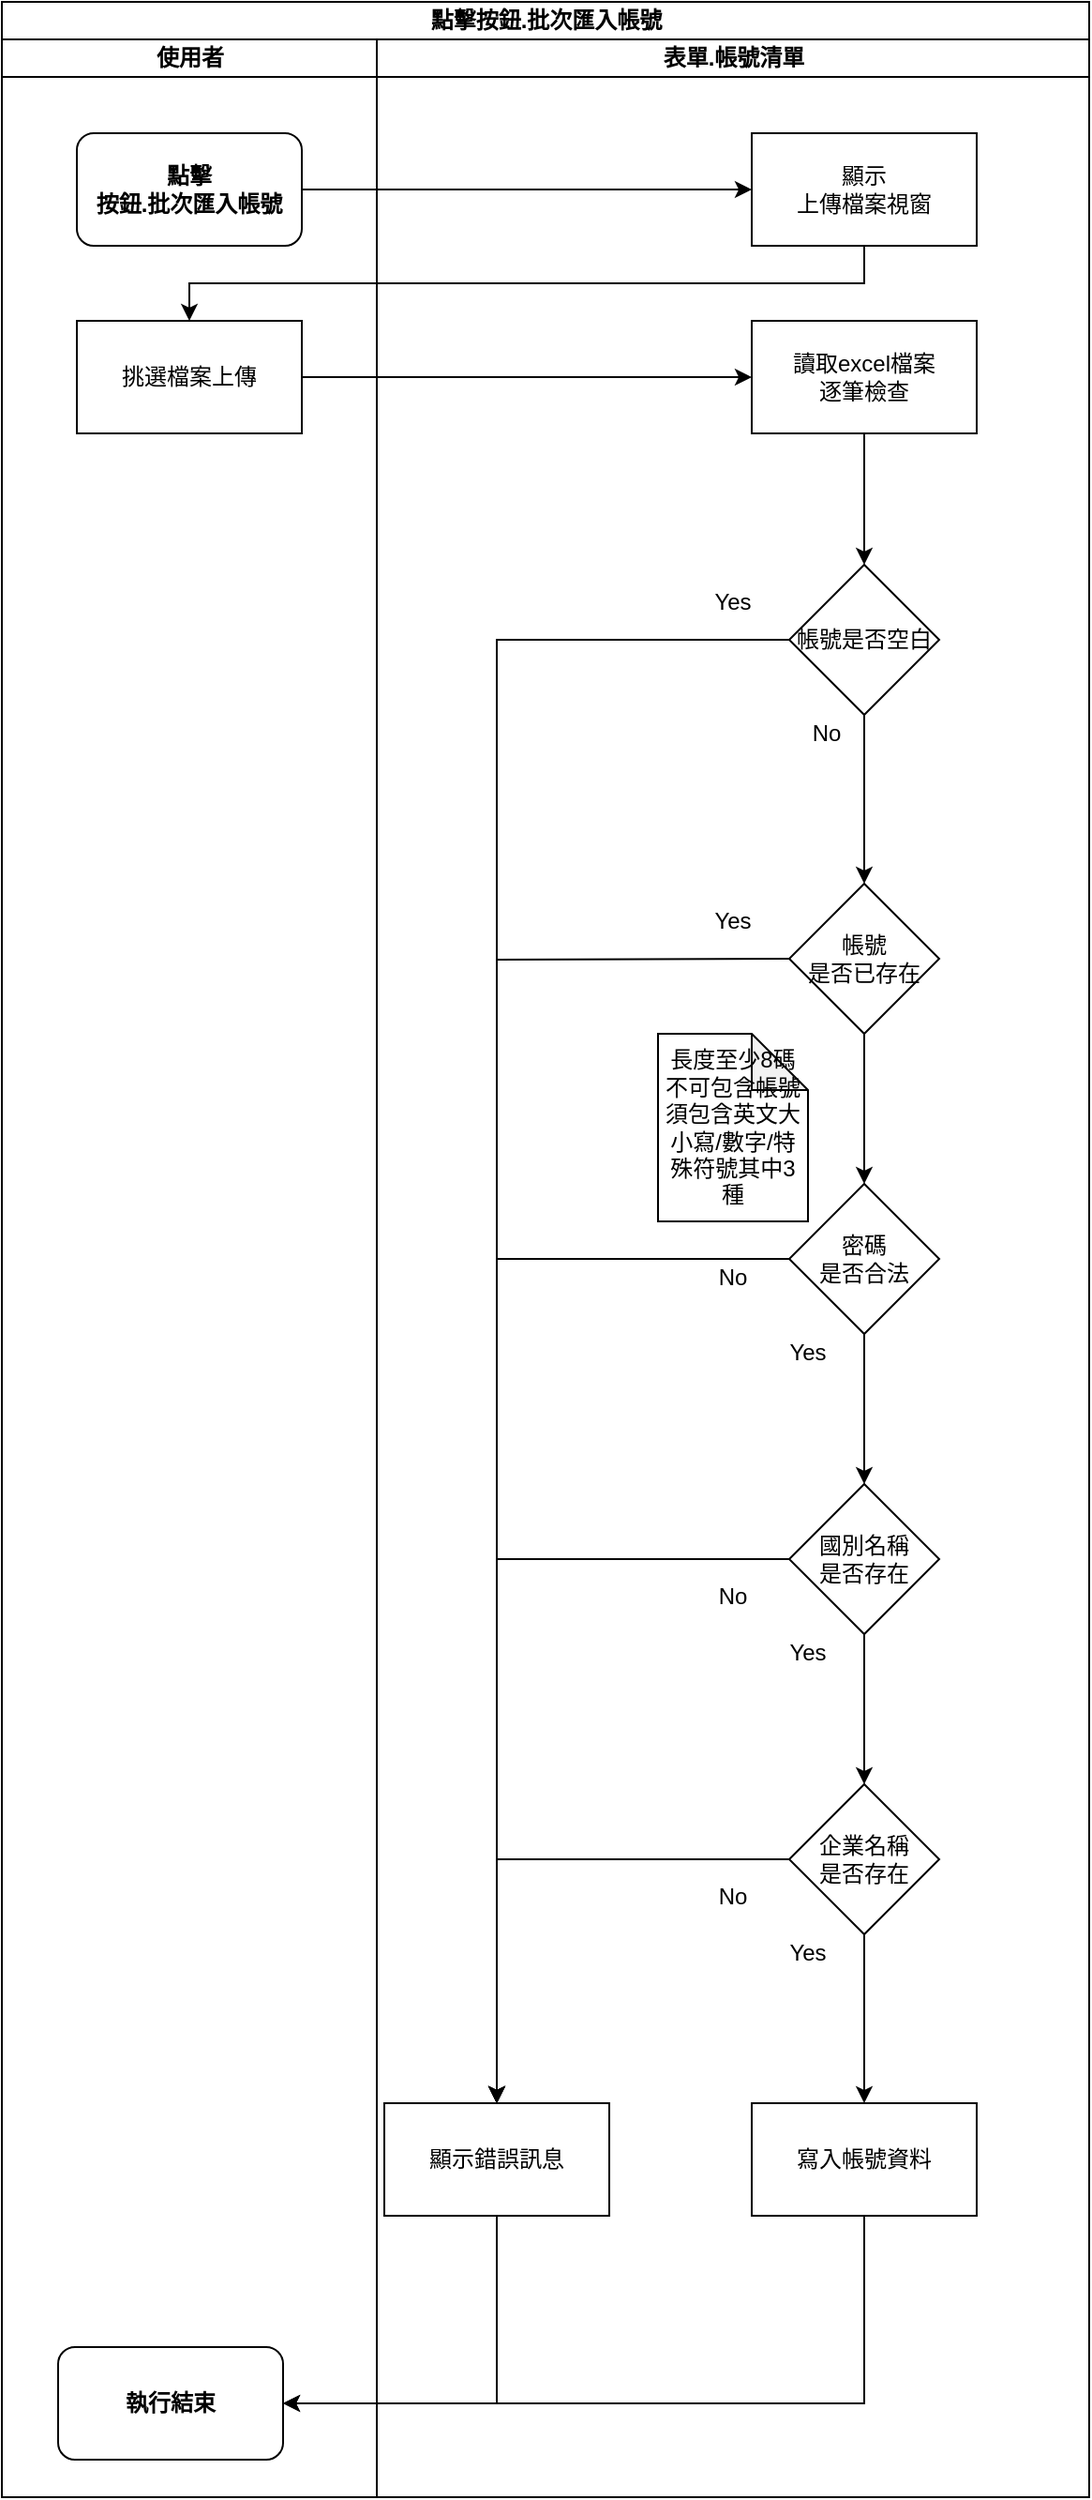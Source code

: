 <mxfile version="13.6.2" type="device" pages="2"><diagram id="v0iWJXlDz7FW8fnPhkBc" name="點擊按鈕.批次匯入帳號"><mxGraphModel dx="1422" dy="822" grid="1" gridSize="10" guides="1" tooltips="1" connect="1" arrows="1" fold="1" page="1" pageScale="1" pageWidth="827" pageHeight="1169" math="0" shadow="0"><root><mxCell id="0"/><mxCell id="1" parent="0"/><mxCell id="dd5Cc8fs5NVALOcFrLfS-1" value="點擊按鈕.批次匯入帳號" style="swimlane;html=1;childLayout=stackLayout;resizeParent=1;resizeParentMax=0;startSize=20;" vertex="1" parent="1"><mxGeometry x="190" y="370" width="580" height="1330" as="geometry"/></mxCell><mxCell id="dd5Cc8fs5NVALOcFrLfS-7" style="edgeStyle=orthogonalEdgeStyle;rounded=0;orthogonalLoop=1;jettySize=auto;html=1;" edge="1" parent="dd5Cc8fs5NVALOcFrLfS-1" source="dd5Cc8fs5NVALOcFrLfS-4" target="dd5Cc8fs5NVALOcFrLfS-6"><mxGeometry relative="1" as="geometry"/></mxCell><mxCell id="dd5Cc8fs5NVALOcFrLfS-10" value="" style="edgeStyle=orthogonalEdgeStyle;rounded=0;orthogonalLoop=1;jettySize=auto;html=1;exitX=0.5;exitY=1;exitDx=0;exitDy=0;" edge="1" parent="dd5Cc8fs5NVALOcFrLfS-1" source="dd5Cc8fs5NVALOcFrLfS-6" target="dd5Cc8fs5NVALOcFrLfS-9"><mxGeometry relative="1" as="geometry"/></mxCell><mxCell id="dd5Cc8fs5NVALOcFrLfS-13" value="" style="edgeStyle=orthogonalEdgeStyle;rounded=0;orthogonalLoop=1;jettySize=auto;html=1;" edge="1" parent="dd5Cc8fs5NVALOcFrLfS-1" source="dd5Cc8fs5NVALOcFrLfS-9" target="dd5Cc8fs5NVALOcFrLfS-12"><mxGeometry relative="1" as="geometry"/></mxCell><mxCell id="dd5Cc8fs5NVALOcFrLfS-2" value="使用者" style="swimlane;html=1;startSize=20;" vertex="1" parent="dd5Cc8fs5NVALOcFrLfS-1"><mxGeometry y="20" width="200" height="1310" as="geometry"/></mxCell><mxCell id="dd5Cc8fs5NVALOcFrLfS-9" value="挑選檔案上傳" style="whiteSpace=wrap;html=1;rounded=0;" vertex="1" parent="dd5Cc8fs5NVALOcFrLfS-2"><mxGeometry x="40" y="150" width="120" height="60" as="geometry"/></mxCell><mxCell id="dd5Cc8fs5NVALOcFrLfS-4" value="&lt;span style=&quot;font-weight: 700&quot;&gt;點擊&lt;br&gt;&lt;/span&gt;&lt;span style=&quot;font-weight: 700&quot;&gt;按鈕.批次匯入帳號&lt;/span&gt;&lt;span style=&quot;font-weight: 700&quot;&gt;&lt;br&gt;&lt;/span&gt;" style="rounded=1;whiteSpace=wrap;html=1;" vertex="1" parent="dd5Cc8fs5NVALOcFrLfS-2"><mxGeometry x="40" y="50" width="120" height="60" as="geometry"/></mxCell><mxCell id="dd5Cc8fs5NVALOcFrLfS-5" value="表單.帳號清單" style="swimlane;html=1;startSize=20;" vertex="1" parent="dd5Cc8fs5NVALOcFrLfS-1"><mxGeometry x="200" y="20" width="380" height="1310" as="geometry"/></mxCell><mxCell id="dd5Cc8fs5NVALOcFrLfS-45" value="No" style="text;html=1;strokeColor=none;fillColor=none;align=center;verticalAlign=middle;whiteSpace=wrap;rounded=0;" vertex="1" parent="dd5Cc8fs5NVALOcFrLfS-5"><mxGeometry x="170" y="820" width="40" height="20" as="geometry"/></mxCell><mxCell id="dd5Cc8fs5NVALOcFrLfS-39" value="Yes" style="text;html=1;strokeColor=none;fillColor=none;align=center;verticalAlign=middle;whiteSpace=wrap;rounded=0;" vertex="1" parent="dd5Cc8fs5NVALOcFrLfS-5"><mxGeometry x="170" y="290" width="40" height="20" as="geometry"/></mxCell><mxCell id="dd5Cc8fs5NVALOcFrLfS-38" value="Yes" style="text;html=1;strokeColor=none;fillColor=none;align=center;verticalAlign=middle;whiteSpace=wrap;rounded=0;" vertex="1" parent="dd5Cc8fs5NVALOcFrLfS-5"><mxGeometry x="170" y="460" width="40" height="20" as="geometry"/></mxCell><mxCell id="dd5Cc8fs5NVALOcFrLfS-44" value="No" style="text;html=1;strokeColor=none;fillColor=none;align=center;verticalAlign=middle;whiteSpace=wrap;rounded=0;" vertex="1" parent="dd5Cc8fs5NVALOcFrLfS-5"><mxGeometry x="170" y="650" width="40" height="20" as="geometry"/></mxCell><mxCell id="dd5Cc8fs5NVALOcFrLfS-46" value="No" style="text;html=1;strokeColor=none;fillColor=none;align=center;verticalAlign=middle;whiteSpace=wrap;rounded=0;" vertex="1" parent="dd5Cc8fs5NVALOcFrLfS-5"><mxGeometry x="170" y="980" width="40" height="20" as="geometry"/></mxCell><mxCell id="dd5Cc8fs5NVALOcFrLfS-42" value="Yes" style="text;html=1;strokeColor=none;fillColor=none;align=center;verticalAlign=middle;whiteSpace=wrap;rounded=0;" vertex="1" parent="dd5Cc8fs5NVALOcFrLfS-5"><mxGeometry x="210" y="1010" width="40" height="20" as="geometry"/></mxCell><mxCell id="dd5Cc8fs5NVALOcFrLfS-40" value="Yes" style="text;html=1;strokeColor=none;fillColor=none;align=center;verticalAlign=middle;whiteSpace=wrap;rounded=0;" vertex="1" parent="dd5Cc8fs5NVALOcFrLfS-5"><mxGeometry x="210" y="690" width="40" height="20" as="geometry"/></mxCell><mxCell id="dd5Cc8fs5NVALOcFrLfS-41" value="Yes" style="text;html=1;strokeColor=none;fillColor=none;align=center;verticalAlign=middle;whiteSpace=wrap;rounded=0;" vertex="1" parent="dd5Cc8fs5NVALOcFrLfS-5"><mxGeometry x="210" y="850" width="40" height="20" as="geometry"/></mxCell><mxCell id="dd5Cc8fs5NVALOcFrLfS-43" value="No" style="text;html=1;strokeColor=none;fillColor=none;align=center;verticalAlign=middle;whiteSpace=wrap;rounded=0;" vertex="1" parent="dd5Cc8fs5NVALOcFrLfS-5"><mxGeometry x="220" y="360" width="40" height="20" as="geometry"/></mxCell><mxCell id="dd5Cc8fs5NVALOcFrLfS-15" value="帳號是否空白" style="rhombus;whiteSpace=wrap;html=1;rounded=0;" vertex="1" parent="dd5Cc8fs5NVALOcFrLfS-5"><mxGeometry x="220" y="280" width="80" height="80" as="geometry"/></mxCell><mxCell id="dd5Cc8fs5NVALOcFrLfS-12" value="讀取excel檔案&lt;br&gt;逐筆檢查" style="whiteSpace=wrap;html=1;rounded=0;" vertex="1" parent="dd5Cc8fs5NVALOcFrLfS-5"><mxGeometry x="200" y="150" width="120" height="60" as="geometry"/></mxCell><mxCell id="dd5Cc8fs5NVALOcFrLfS-6" value="顯示&lt;br&gt;上傳檔案視窗" style="rounded=0;whiteSpace=wrap;html=1;" vertex="1" parent="dd5Cc8fs5NVALOcFrLfS-5"><mxGeometry x="200" y="50" width="120" height="60" as="geometry"/></mxCell><mxCell id="dd5Cc8fs5NVALOcFrLfS-16" value="" style="edgeStyle=orthogonalEdgeStyle;rounded=0;orthogonalLoop=1;jettySize=auto;html=1;" edge="1" parent="dd5Cc8fs5NVALOcFrLfS-5" source="dd5Cc8fs5NVALOcFrLfS-12" target="dd5Cc8fs5NVALOcFrLfS-15"><mxGeometry relative="1" as="geometry"/></mxCell><mxCell id="dd5Cc8fs5NVALOcFrLfS-18" value="" style="edgeStyle=orthogonalEdgeStyle;rounded=0;orthogonalLoop=1;jettySize=auto;html=1;" edge="1" parent="dd5Cc8fs5NVALOcFrLfS-5" source="dd5Cc8fs5NVALOcFrLfS-15" target="dd5Cc8fs5NVALOcFrLfS-17"><mxGeometry relative="1" as="geometry"><mxPoint x="150" y="450" as="targetPoint"/></mxGeometry></mxCell><mxCell id="dd5Cc8fs5NVALOcFrLfS-36" style="edgeStyle=orthogonalEdgeStyle;rounded=0;orthogonalLoop=1;jettySize=auto;html=1;" edge="1" parent="dd5Cc8fs5NVALOcFrLfS-5" source="dd5Cc8fs5NVALOcFrLfS-15" target="dd5Cc8fs5NVALOcFrLfS-19"><mxGeometry relative="1" as="geometry"/></mxCell><mxCell id="dd5Cc8fs5NVALOcFrLfS-21" style="edgeStyle=orthogonalEdgeStyle;rounded=0;orthogonalLoop=1;jettySize=auto;html=1;" edge="1" parent="dd5Cc8fs5NVALOcFrLfS-5" target="dd5Cc8fs5NVALOcFrLfS-17"><mxGeometry relative="1" as="geometry"><mxPoint x="220" y="490" as="sourcePoint"/></mxGeometry></mxCell><mxCell id="dd5Cc8fs5NVALOcFrLfS-25" style="edgeStyle=orthogonalEdgeStyle;rounded=0;orthogonalLoop=1;jettySize=auto;html=1;" edge="1" parent="dd5Cc8fs5NVALOcFrLfS-5" source="dd5Cc8fs5NVALOcFrLfS-22" target="dd5Cc8fs5NVALOcFrLfS-17"><mxGeometry relative="1" as="geometry"/></mxCell><mxCell id="dd5Cc8fs5NVALOcFrLfS-27" value="" style="edgeStyle=orthogonalEdgeStyle;rounded=0;orthogonalLoop=1;jettySize=auto;html=1;" edge="1" parent="dd5Cc8fs5NVALOcFrLfS-5" source="dd5Cc8fs5NVALOcFrLfS-22" target="dd5Cc8fs5NVALOcFrLfS-26"><mxGeometry relative="1" as="geometry"/></mxCell><mxCell id="dd5Cc8fs5NVALOcFrLfS-22" value="密碼&lt;br&gt;是否合法" style="rhombus;whiteSpace=wrap;html=1;rounded=0;" vertex="1" parent="dd5Cc8fs5NVALOcFrLfS-5"><mxGeometry x="220" y="610" width="80" height="80" as="geometry"/></mxCell><mxCell id="dd5Cc8fs5NVALOcFrLfS-29" value="" style="edgeStyle=orthogonalEdgeStyle;rounded=0;orthogonalLoop=1;jettySize=auto;html=1;" edge="1" parent="dd5Cc8fs5NVALOcFrLfS-5" source="dd5Cc8fs5NVALOcFrLfS-26" target="dd5Cc8fs5NVALOcFrLfS-28"><mxGeometry relative="1" as="geometry"/></mxCell><mxCell id="dd5Cc8fs5NVALOcFrLfS-30" style="edgeStyle=orthogonalEdgeStyle;rounded=0;orthogonalLoop=1;jettySize=auto;html=1;entryX=0.5;entryY=0;entryDx=0;entryDy=0;" edge="1" parent="dd5Cc8fs5NVALOcFrLfS-5" source="dd5Cc8fs5NVALOcFrLfS-26" target="dd5Cc8fs5NVALOcFrLfS-17"><mxGeometry relative="1" as="geometry"/></mxCell><mxCell id="dd5Cc8fs5NVALOcFrLfS-26" value="國別名稱&lt;br&gt;是否存在" style="rhombus;whiteSpace=wrap;html=1;rounded=0;" vertex="1" parent="dd5Cc8fs5NVALOcFrLfS-5"><mxGeometry x="220" y="770" width="80" height="80" as="geometry"/></mxCell><mxCell id="dd5Cc8fs5NVALOcFrLfS-31" style="edgeStyle=orthogonalEdgeStyle;rounded=0;orthogonalLoop=1;jettySize=auto;html=1;" edge="1" parent="dd5Cc8fs5NVALOcFrLfS-5" source="dd5Cc8fs5NVALOcFrLfS-28" target="dd5Cc8fs5NVALOcFrLfS-17"><mxGeometry relative="1" as="geometry"/></mxCell><mxCell id="dd5Cc8fs5NVALOcFrLfS-33" value="" style="edgeStyle=orthogonalEdgeStyle;rounded=0;orthogonalLoop=1;jettySize=auto;html=1;" edge="1" parent="dd5Cc8fs5NVALOcFrLfS-5" source="dd5Cc8fs5NVALOcFrLfS-28" target="dd5Cc8fs5NVALOcFrLfS-32"><mxGeometry relative="1" as="geometry"/></mxCell><mxCell id="dd5Cc8fs5NVALOcFrLfS-28" value="企業名稱&lt;br&gt;是否存在" style="rhombus;whiteSpace=wrap;html=1;rounded=0;" vertex="1" parent="dd5Cc8fs5NVALOcFrLfS-5"><mxGeometry x="220" y="930" width="80" height="80" as="geometry"/></mxCell><mxCell id="dd5Cc8fs5NVALOcFrLfS-14" value="&lt;span style=&quot;font-weight: 700&quot;&gt;執行結束&lt;br&gt;&lt;/span&gt;" style="rounded=1;whiteSpace=wrap;html=1;" vertex="1" parent="dd5Cc8fs5NVALOcFrLfS-5"><mxGeometry x="-170" y="1230" width="120" height="60" as="geometry"/></mxCell><mxCell id="dd5Cc8fs5NVALOcFrLfS-17" value="顯示錯誤訊息" style="whiteSpace=wrap;html=1;rounded=0;" vertex="1" parent="dd5Cc8fs5NVALOcFrLfS-5"><mxGeometry x="4" y="1100" width="120" height="60" as="geometry"/></mxCell><mxCell id="dd5Cc8fs5NVALOcFrLfS-24" value="長度至少8碼&lt;br&gt;不可包含帳號&lt;br&gt;須包含英文大小寫/數字/特殊符號其中3種" style="shape=note;whiteSpace=wrap;html=1;backgroundOutline=1;darkOpacity=0.05;" vertex="1" parent="dd5Cc8fs5NVALOcFrLfS-5"><mxGeometry x="150" y="530" width="80" height="100" as="geometry"/></mxCell><mxCell id="dd5Cc8fs5NVALOcFrLfS-37" style="edgeStyle=orthogonalEdgeStyle;rounded=0;orthogonalLoop=1;jettySize=auto;html=1;" edge="1" parent="dd5Cc8fs5NVALOcFrLfS-5" source="dd5Cc8fs5NVALOcFrLfS-19" target="dd5Cc8fs5NVALOcFrLfS-22"><mxGeometry relative="1" as="geometry"/></mxCell><mxCell id="dd5Cc8fs5NVALOcFrLfS-19" value="帳號&lt;br&gt;是否已存在" style="rhombus;whiteSpace=wrap;html=1;rounded=0;" vertex="1" parent="dd5Cc8fs5NVALOcFrLfS-5"><mxGeometry x="220" y="450" width="80" height="80" as="geometry"/></mxCell><mxCell id="dd5Cc8fs5NVALOcFrLfS-34" style="edgeStyle=orthogonalEdgeStyle;rounded=0;orthogonalLoop=1;jettySize=auto;html=1;entryX=1;entryY=0.5;entryDx=0;entryDy=0;exitX=0.5;exitY=1;exitDx=0;exitDy=0;" edge="1" parent="dd5Cc8fs5NVALOcFrLfS-5" source="dd5Cc8fs5NVALOcFrLfS-17" target="dd5Cc8fs5NVALOcFrLfS-14"><mxGeometry relative="1" as="geometry"/></mxCell><mxCell id="dd5Cc8fs5NVALOcFrLfS-35" style="edgeStyle=orthogonalEdgeStyle;rounded=0;orthogonalLoop=1;jettySize=auto;html=1;entryX=1;entryY=0.5;entryDx=0;entryDy=0;exitX=0.5;exitY=1;exitDx=0;exitDy=0;" edge="1" parent="dd5Cc8fs5NVALOcFrLfS-5" source="dd5Cc8fs5NVALOcFrLfS-32" target="dd5Cc8fs5NVALOcFrLfS-14"><mxGeometry relative="1" as="geometry"/></mxCell><mxCell id="dd5Cc8fs5NVALOcFrLfS-32" value="寫入帳號資料" style="whiteSpace=wrap;html=1;rounded=0;" vertex="1" parent="dd5Cc8fs5NVALOcFrLfS-5"><mxGeometry x="200" y="1100" width="120" height="60" as="geometry"/></mxCell></root></mxGraphModel></diagram><diagram id="cAUof-1BWJwzo5B5JuQO" name="點擊按鈕.下載匯入範本"><mxGraphModel dx="1422" dy="822" grid="1" gridSize="10" guides="1" tooltips="1" connect="1" arrows="1" fold="1" page="1" pageScale="1" pageWidth="827" pageHeight="1169" math="0" shadow="0"><root><mxCell id="KyP-grYiH1lgZfFSyH3r-0"/><mxCell id="KyP-grYiH1lgZfFSyH3r-1" parent="KyP-grYiH1lgZfFSyH3r-0"/><mxCell id="7TUW8F940wAldqFluZsi-0" value="點擊按鈕.下載匯入範本" style="swimlane;html=1;childLayout=stackLayout;resizeParent=1;resizeParentMax=0;startSize=20;" vertex="1" parent="KyP-grYiH1lgZfFSyH3r-1"><mxGeometry x="200" y="200" width="390" height="270" as="geometry"/></mxCell><mxCell id="7TUW8F940wAldqFluZsi-1" value="使用者" style="swimlane;html=1;startSize=20;" vertex="1" parent="7TUW8F940wAldqFluZsi-0"><mxGeometry y="20" width="200" height="250" as="geometry"/></mxCell><mxCell id="7TUW8F940wAldqFluZsi-7" value="&lt;b&gt;執行結束&lt;/b&gt;" style="rounded=1;whiteSpace=wrap;html=1;" vertex="1" parent="7TUW8F940wAldqFluZsi-1"><mxGeometry x="40" y="150" width="120" height="60" as="geometry"/></mxCell><mxCell id="7TUW8F940wAldqFluZsi-5" value="&lt;span style=&quot;font-weight: 700&quot;&gt;點擊&lt;br&gt;按鈕.下載匯入範本&lt;/span&gt;" style="rounded=1;whiteSpace=wrap;html=1;" vertex="1" parent="7TUW8F940wAldqFluZsi-1"><mxGeometry x="40" y="50" width="120" height="60" as="geometry"/></mxCell><mxCell id="7TUW8F940wAldqFluZsi-2" value="表單.帳號清單" style="swimlane;html=1;startSize=20;" vertex="1" parent="7TUW8F940wAldqFluZsi-0"><mxGeometry x="200" y="20" width="190" height="250" as="geometry"/></mxCell><mxCell id="7TUW8F940wAldqFluZsi-4" value="下載帳號匯入&lt;br&gt;範本excel檔案" style="rounded=0;whiteSpace=wrap;html=1;" vertex="1" parent="7TUW8F940wAldqFluZsi-2"><mxGeometry x="40" y="50" width="120" height="60" as="geometry"/></mxCell><mxCell id="7TUW8F940wAldqFluZsi-6" style="edgeStyle=orthogonalEdgeStyle;rounded=0;orthogonalLoop=1;jettySize=auto;html=1;" edge="1" parent="7TUW8F940wAldqFluZsi-0" source="7TUW8F940wAldqFluZsi-5" target="7TUW8F940wAldqFluZsi-4"><mxGeometry relative="1" as="geometry"/></mxCell><mxCell id="7TUW8F940wAldqFluZsi-8" style="edgeStyle=orthogonalEdgeStyle;rounded=0;orthogonalLoop=1;jettySize=auto;html=1;entryX=1;entryY=0.5;entryDx=0;entryDy=0;exitX=0.5;exitY=1;exitDx=0;exitDy=0;" edge="1" parent="7TUW8F940wAldqFluZsi-0" source="7TUW8F940wAldqFluZsi-4" target="7TUW8F940wAldqFluZsi-7"><mxGeometry relative="1" as="geometry"/></mxCell></root></mxGraphModel></diagram></mxfile>